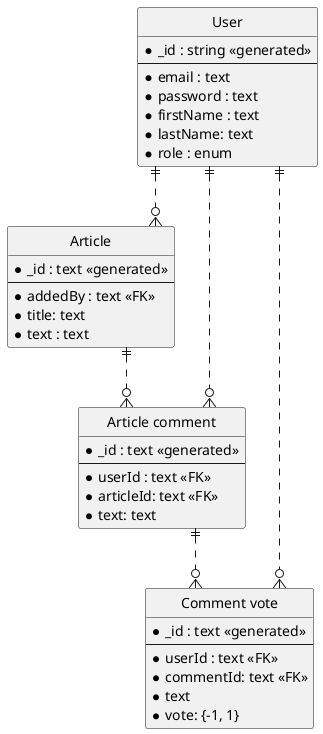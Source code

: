 @startuml Entity relations
' hide the spot
hide circle

' avoid problems with angled crows feet
skinparam linetype ortho

entity "User" as user {
  *_id : string <<generated>>
  --
  *email : text
  *password : text
  *firstName : text
  *lastName: text
  *role : enum
}

entity "Article" as article {
  *_id : text <<generated>>
  --
  *addedBy : text <<FK>>
  *title: text
  *text : text
}


entity "Article comment" as comment {
  *_id : text <<generated>>
  --
  *userId : text <<FK>>
  *articleId: text <<FK>>
  *text: text
}

Entity "Comment vote" as vote {
  *_id : text <<generated>>
  --
  *userId : text <<FK>>
  *commentId: text <<FK>>
  *text
  *vote: {-1, 1}
}

user ||..o{ article
user ||..o{ comment
article ||..o{ comment
comment ||..o{ vote
user ||..o{ vote

@enduml